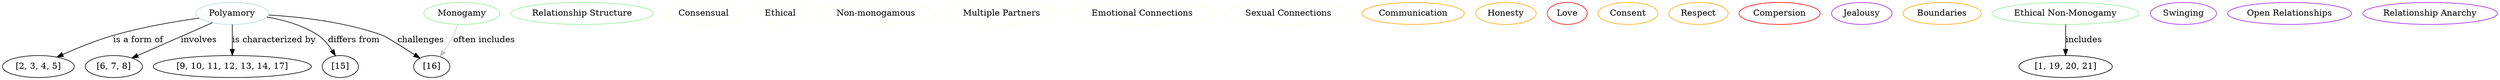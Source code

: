 // Knowledge Graph
digraph {
	1 [label=Polyamory color=lightblue]
	2 [label="Relationship Structure" color=lightgreen]
	3 [label=Consensual color=lightyellow]
	4 [label=Ethical color=lightyellow]
	5 [label="Non-monogamous" color=lightyellow]
	6 [label="Multiple Partners" color=lightyellow]
	7 [label="Emotional Connections" color=lightyellow]
	8 [label="Sexual Connections" color=lightyellow]
	9 [label=Communication color=orange]
	10 [label=Honesty color=orange]
	11 [label=Love color=red]
	12 [label=Consent color=orange]
	13 [label=Respect color=orange]
	14 [label=Compersion color=red]
	15 [label=Monogamy color=lightgreen]
	16 [label=Jealousy color=purple]
	17 [label=Boundaries color=orange]
	18 [label="Ethical Non-Monogamy" color=lightgreen]
	19 [label=Swinging color=purple]
	20 [label="Open Relationships" color=purple]
	21 [label="Relationship Anarchy" color=purple]
	1 -> "[2, 3, 4, 5]" [label="is a form of" color=black]
	1 -> "[6, 7, 8]" [label=involves color=black]
	1 -> "[9, 10, 11, 12, 13, 14, 17]" [label="is characterized by" color=black]
	18 -> "[1, 19, 20, 21]" [label=includes color=black]
	1 -> "[15]" [label="differs from" color=black]
	15 -> "[16]" [label="often includes" color=grey]
	1 -> "[16]" [label=challenges color=black]
}
